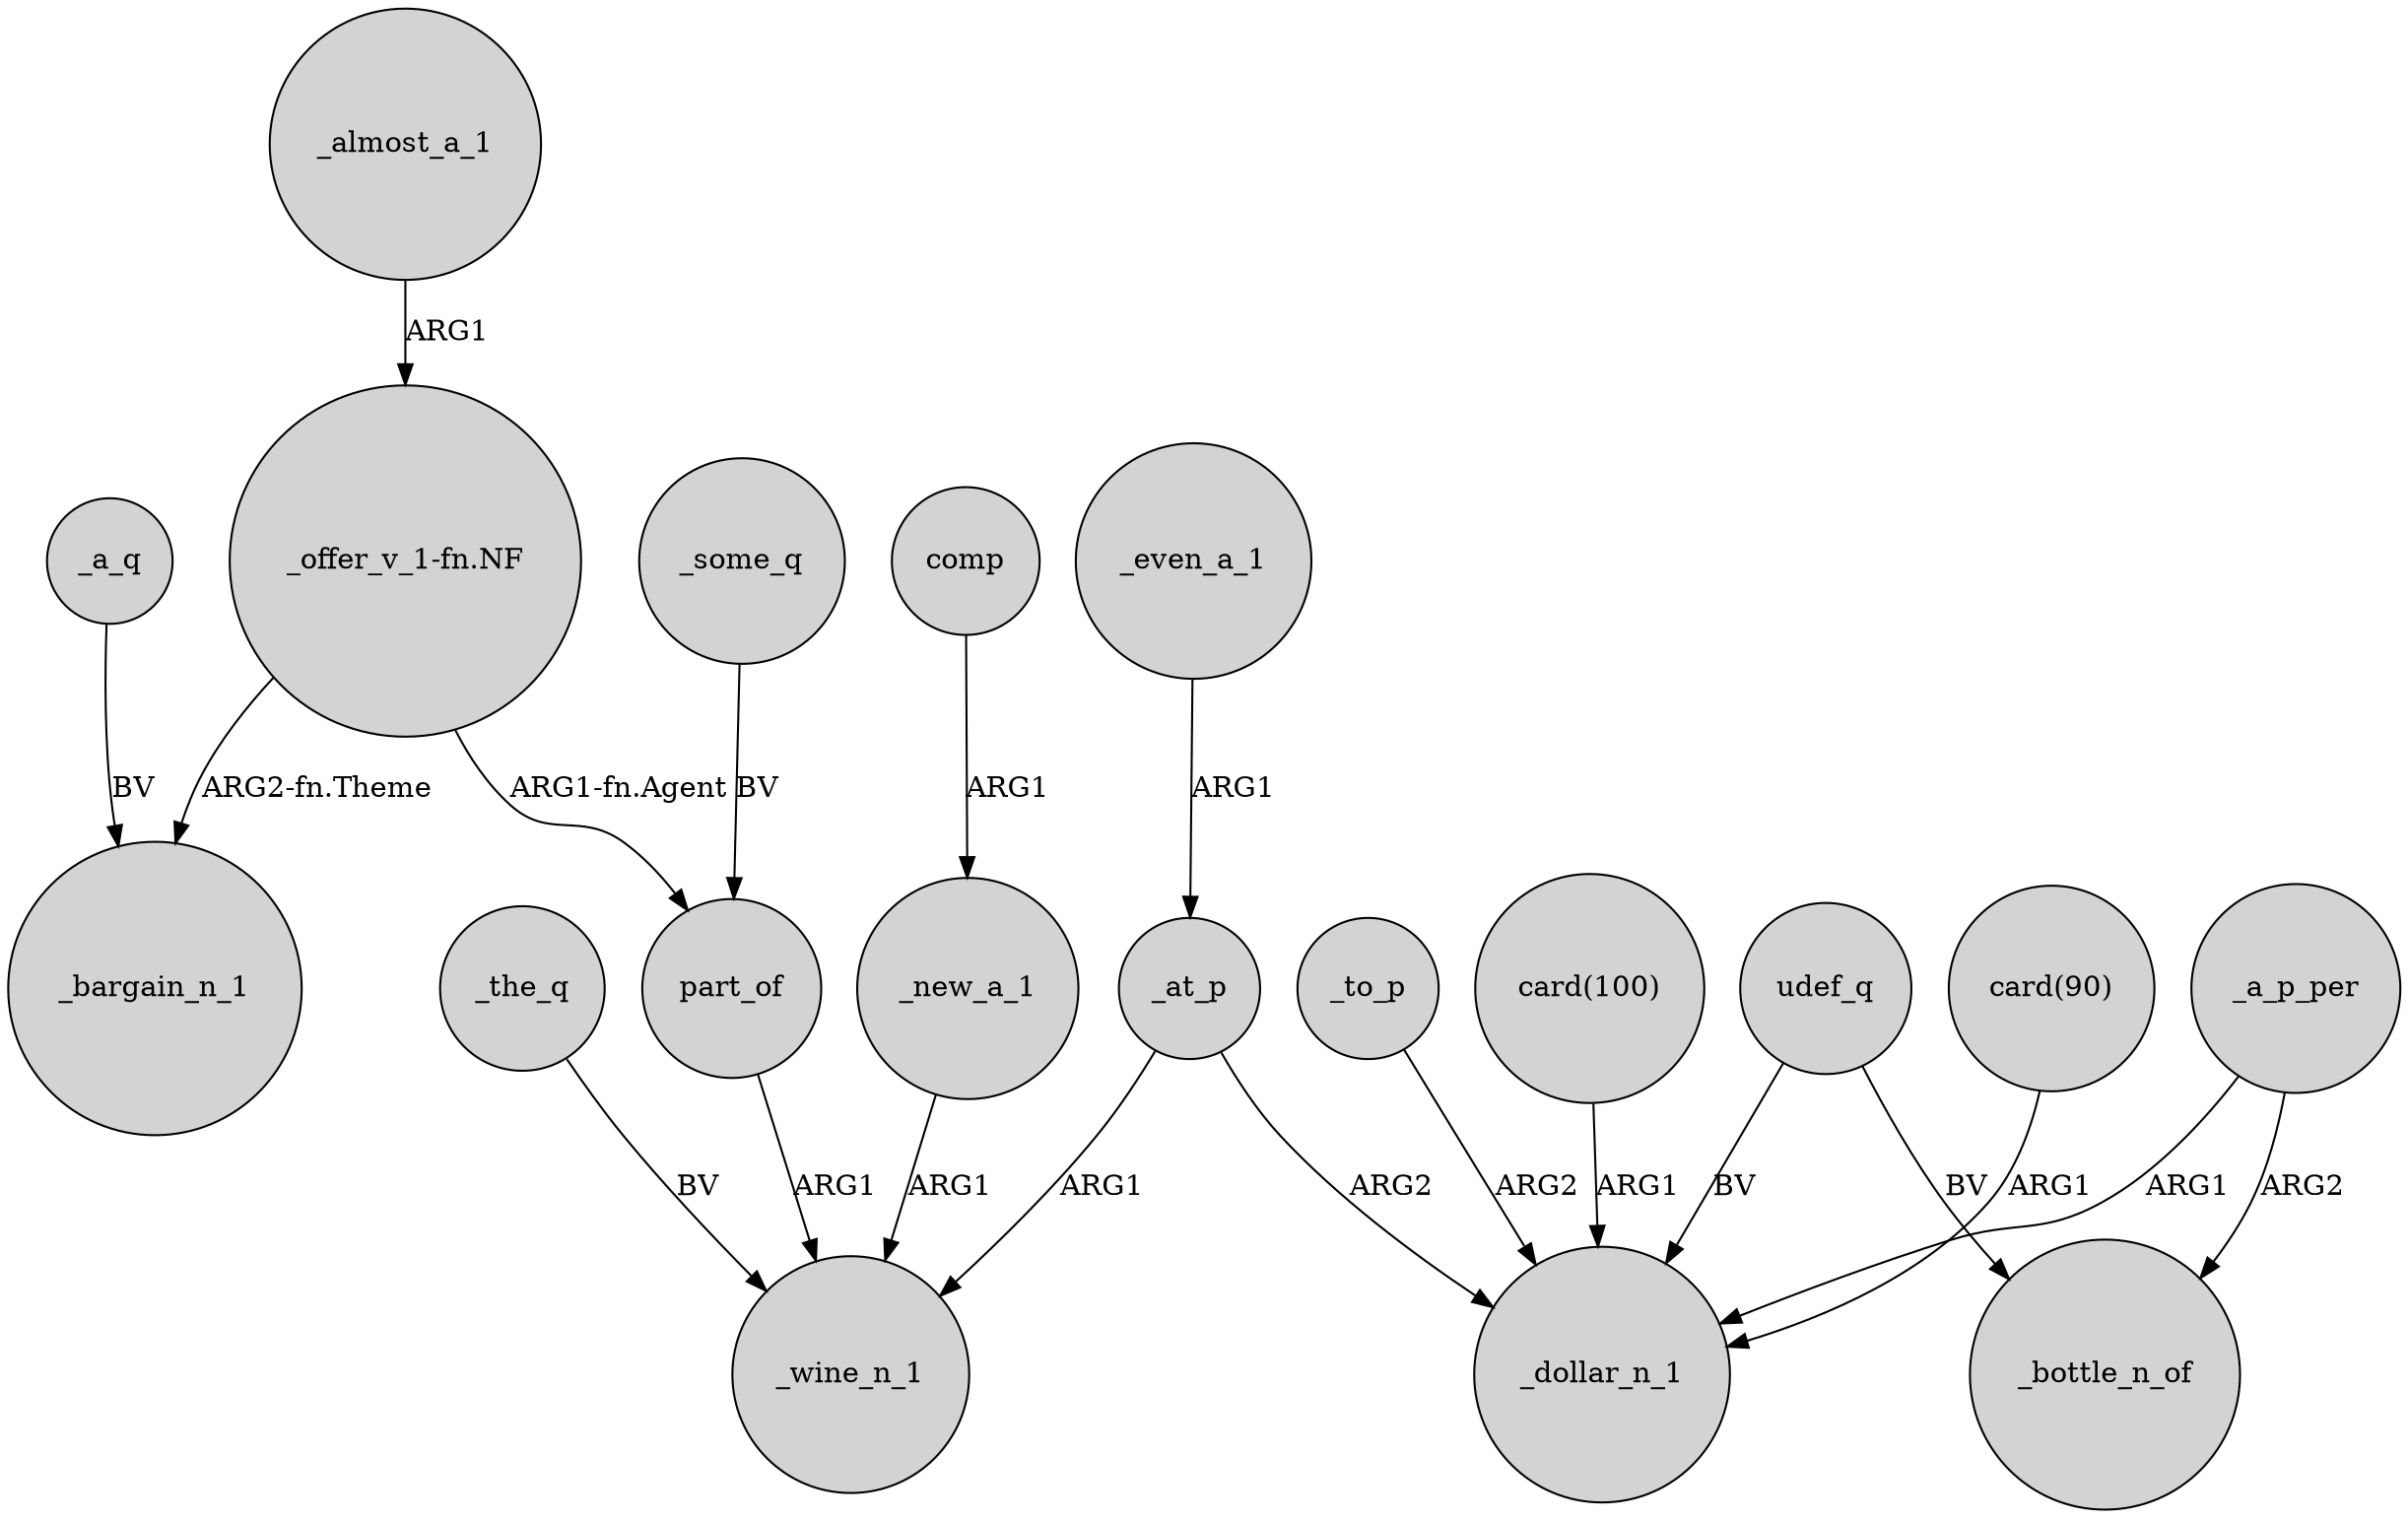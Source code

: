 digraph {
	node [shape=circle style=filled]
	_a_q -> _bargain_n_1 [label=BV]
	_at_p -> _dollar_n_1 [label=ARG2]
	_new_a_1 -> _wine_n_1 [label=ARG1]
	_to_p -> _dollar_n_1 [label=ARG2]
	"_offer_v_1-fn.NF" -> _bargain_n_1 [label="ARG2-fn.Theme"]
	_almost_a_1 -> "_offer_v_1-fn.NF" [label=ARG1]
	"card(100)" -> _dollar_n_1 [label=ARG1]
	comp -> _new_a_1 [label=ARG1]
	_some_q -> part_of [label=BV]
	_a_p_per -> _dollar_n_1 [label=ARG1]
	"card(90)" -> _dollar_n_1 [label=ARG1]
	_even_a_1 -> _at_p [label=ARG1]
	part_of -> _wine_n_1 [label=ARG1]
	_the_q -> _wine_n_1 [label=BV]
	_a_p_per -> _bottle_n_of [label=ARG2]
	_at_p -> _wine_n_1 [label=ARG1]
	"_offer_v_1-fn.NF" -> part_of [label="ARG1-fn.Agent"]
	udef_q -> _dollar_n_1 [label=BV]
	udef_q -> _bottle_n_of [label=BV]
}
